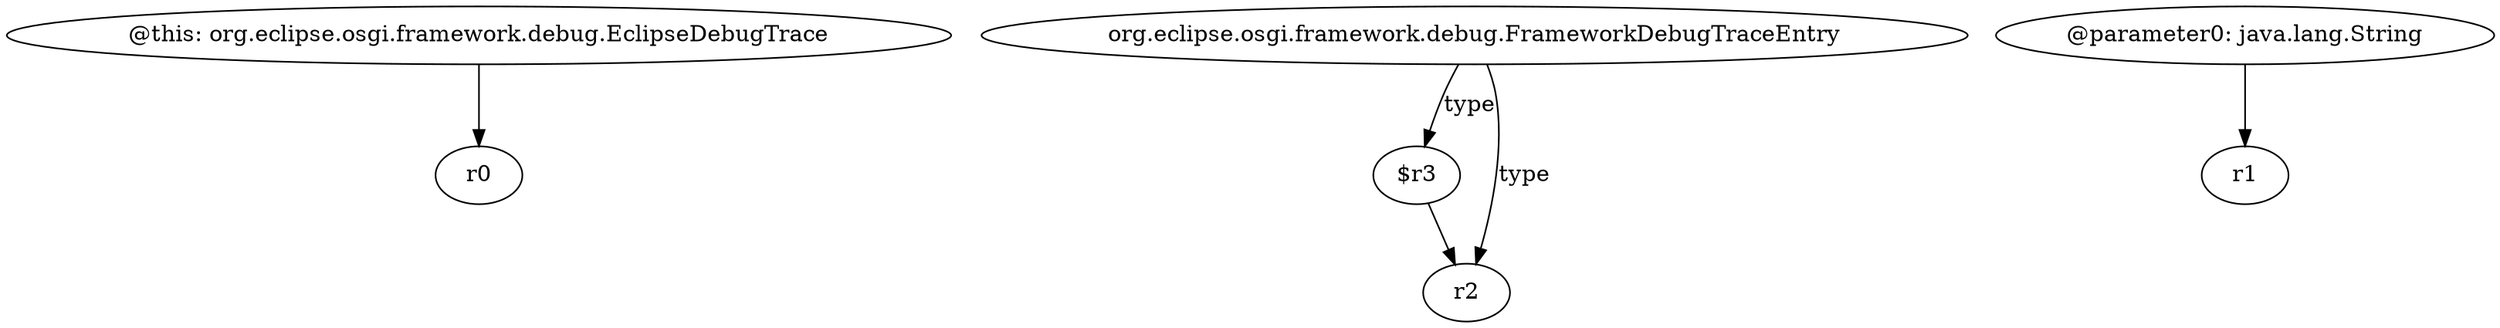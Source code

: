 digraph g {
0[label="@this: org.eclipse.osgi.framework.debug.EclipseDebugTrace"]
1[label="r0"]
0->1[label=""]
2[label="org.eclipse.osgi.framework.debug.FrameworkDebugTraceEntry"]
3[label="$r3"]
2->3[label="type"]
4[label="r2"]
3->4[label=""]
2->4[label="type"]
5[label="@parameter0: java.lang.String"]
6[label="r1"]
5->6[label=""]
}